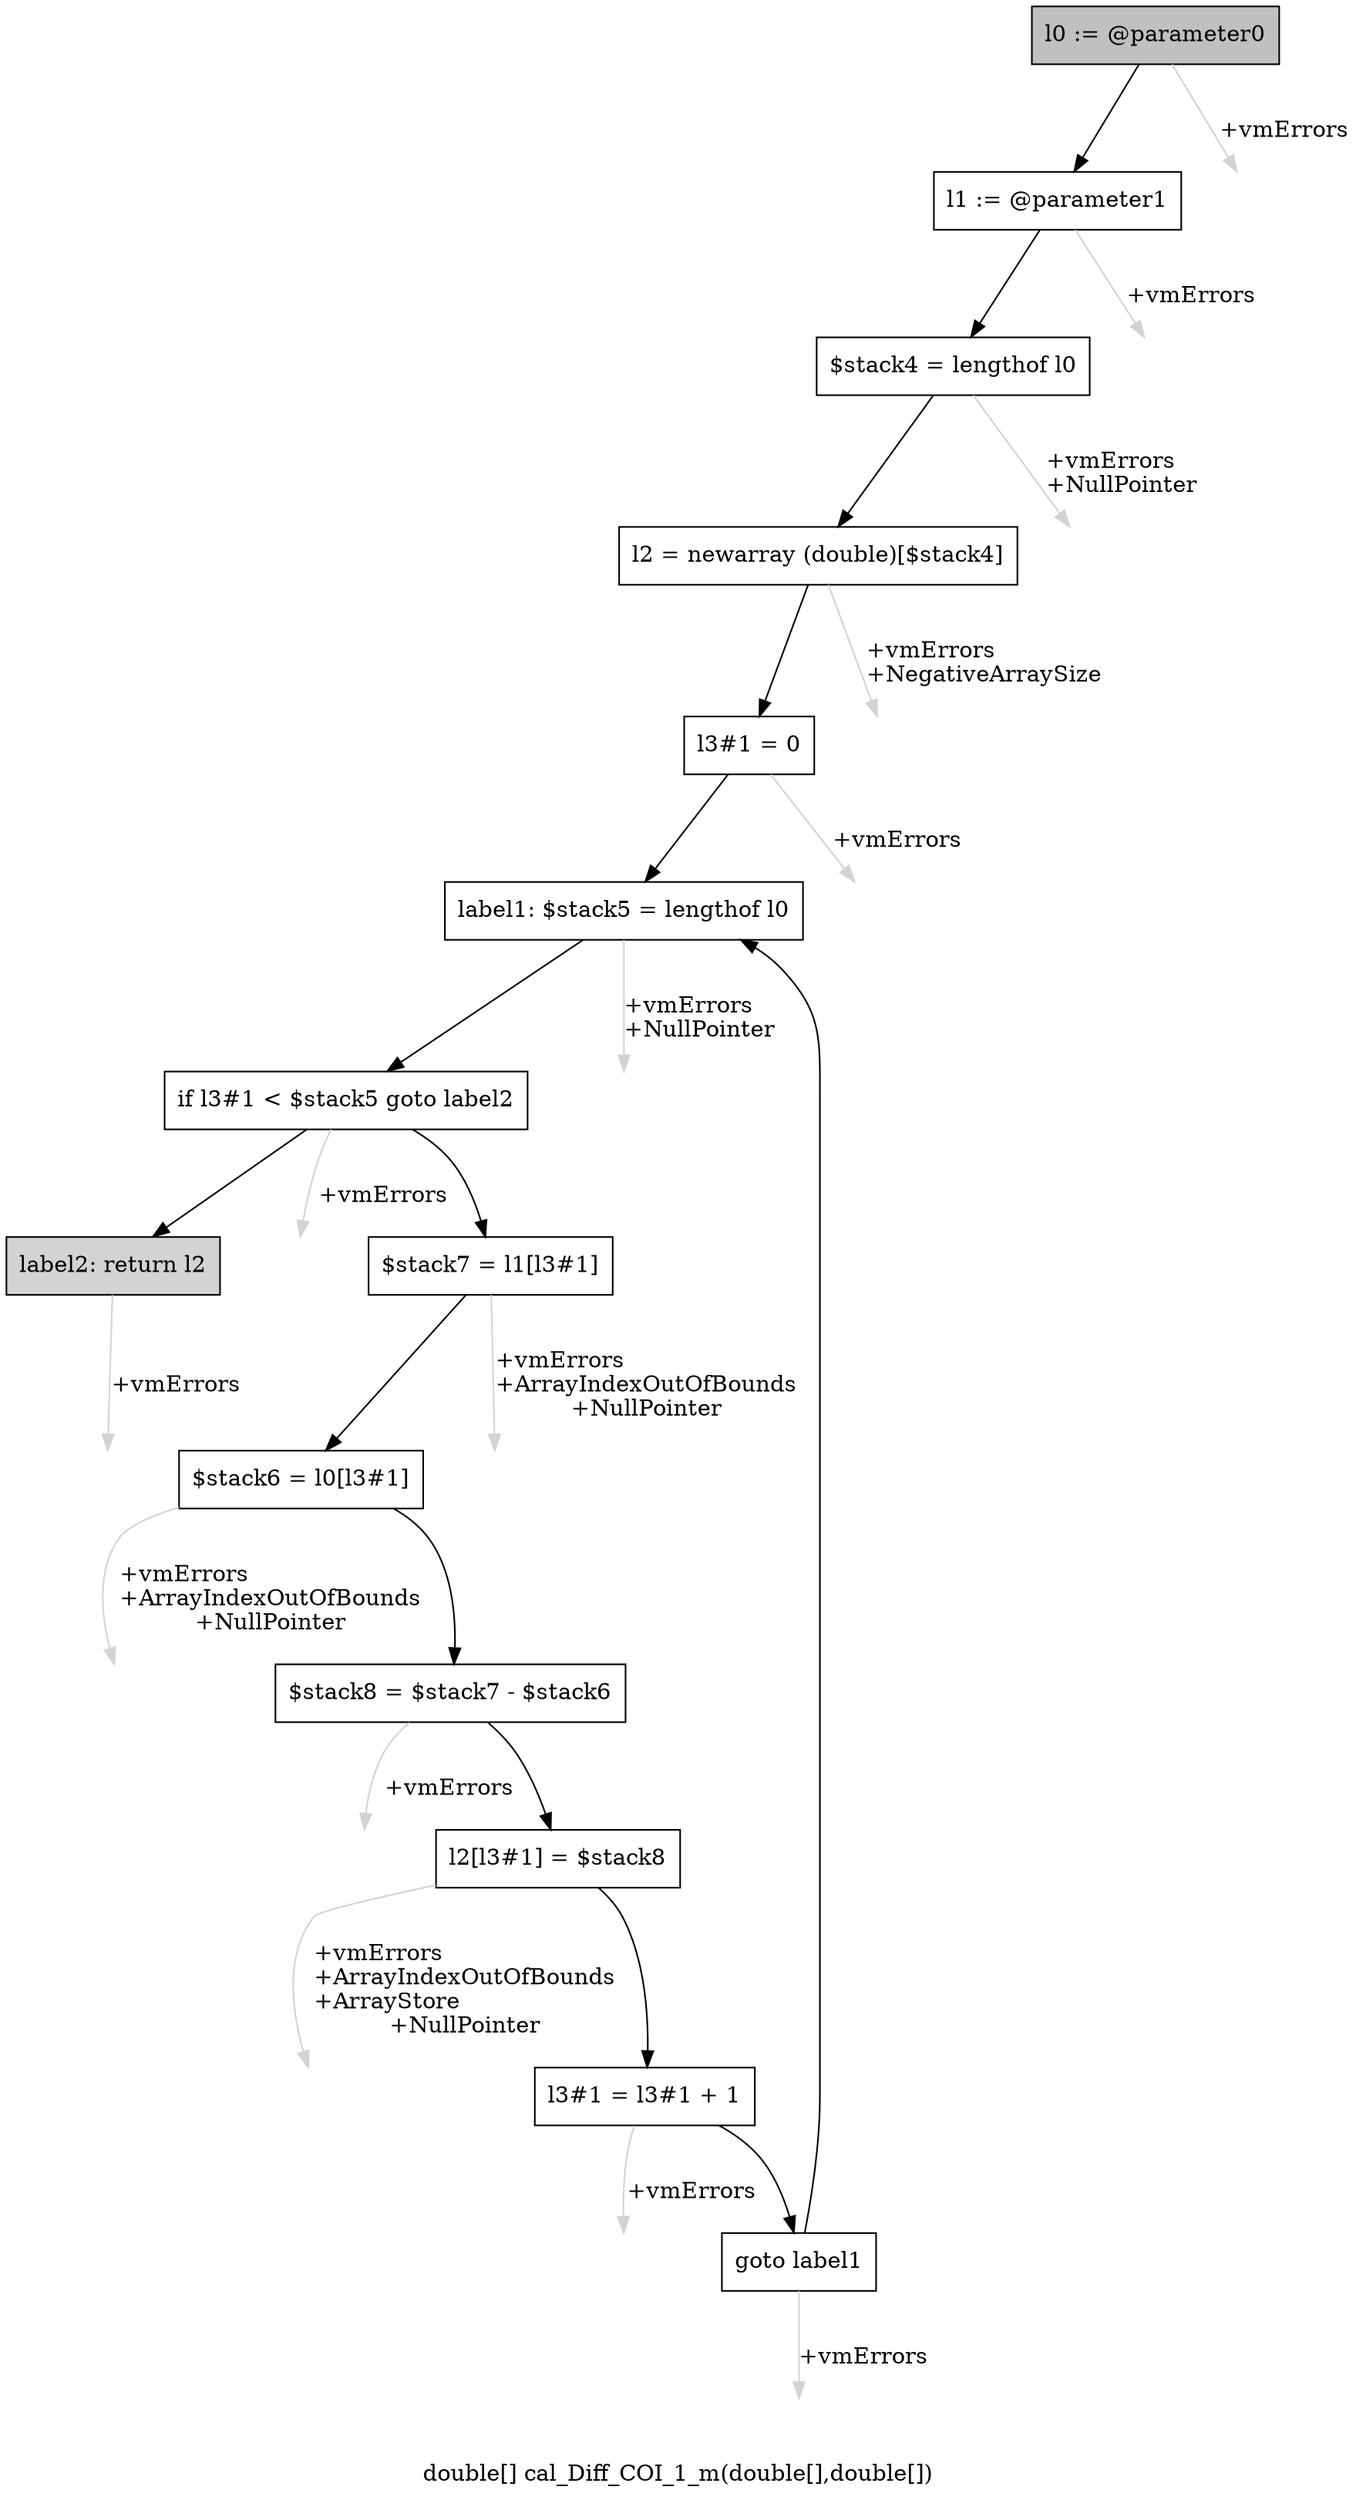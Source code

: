 digraph "double[] cal_Diff_COI_1_m(double[],double[])" {
    label="double[] cal_Diff_COI_1_m(double[],double[])";
    node [shape=box];
    "0" [style=filled,fillcolor=gray,label="l0 := @parameter0",];
    "1" [label="l1 := @parameter1",];
    "0"->"1" [color=black,];
    "14" [style=invis,label="Esc",];
    "0"->"14" [color=lightgray,label="\l+vmErrors",];
    "2" [label="$stack4 = lengthof l0",];
    "1"->"2" [color=black,];
    "15" [style=invis,label="Esc",];
    "1"->"15" [color=lightgray,label="\l+vmErrors",];
    "3" [label="l2 = newarray (double)[$stack4]",];
    "2"->"3" [color=black,];
    "16" [style=invis,label="Esc",];
    "2"->"16" [color=lightgray,label="\l+vmErrors\l+NullPointer",];
    "4" [label="l3#1 = 0",];
    "3"->"4" [color=black,];
    "17" [style=invis,label="Esc",];
    "3"->"17" [color=lightgray,label="\l+vmErrors\l+NegativeArraySize",];
    "5" [label="label1: $stack5 = lengthof l0",];
    "4"->"5" [color=black,];
    "18" [style=invis,label="Esc",];
    "4"->"18" [color=lightgray,label="\l+vmErrors",];
    "6" [label="if l3#1 < $stack5 goto label2",];
    "5"->"6" [color=black,];
    "19" [style=invis,label="Esc",];
    "5"->"19" [color=lightgray,label="\l+vmErrors\l+NullPointer",];
    "7" [label="$stack7 = l1[l3#1]",];
    "6"->"7" [color=black,];
    "13" [style=filled,fillcolor=lightgray,label="label2: return l2",];
    "6"->"13" [color=black,];
    "20" [style=invis,label="Esc",];
    "6"->"20" [color=lightgray,label="\l+vmErrors",];
    "8" [label="$stack6 = l0[l3#1]",];
    "7"->"8" [color=black,];
    "21" [style=invis,label="Esc",];
    "7"->"21" [color=lightgray,label="\l+vmErrors\l+ArrayIndexOutOfBounds\l+NullPointer",];
    "9" [label="$stack8 = $stack7 - $stack6",];
    "8"->"9" [color=black,];
    "22" [style=invis,label="Esc",];
    "8"->"22" [color=lightgray,label="\l+vmErrors\l+ArrayIndexOutOfBounds\l+NullPointer",];
    "10" [label="l2[l3#1] = $stack8",];
    "9"->"10" [color=black,];
    "23" [style=invis,label="Esc",];
    "9"->"23" [color=lightgray,label="\l+vmErrors",];
    "11" [label="l3#1 = l3#1 + 1",];
    "10"->"11" [color=black,];
    "24" [style=invis,label="Esc",];
    "10"->"24" [color=lightgray,label="\l+vmErrors\l+ArrayIndexOutOfBounds\l+ArrayStore\l+NullPointer",];
    "12" [label="goto label1",];
    "11"->"12" [color=black,];
    "25" [style=invis,label="Esc",];
    "11"->"25" [color=lightgray,label="\l+vmErrors",];
    "12"->"5" [color=black,];
    "26" [style=invis,label="Esc",];
    "12"->"26" [color=lightgray,label="\l+vmErrors",];
    "27" [style=invis,label="Esc",];
    "13"->"27" [color=lightgray,label="\l+vmErrors",];
}
